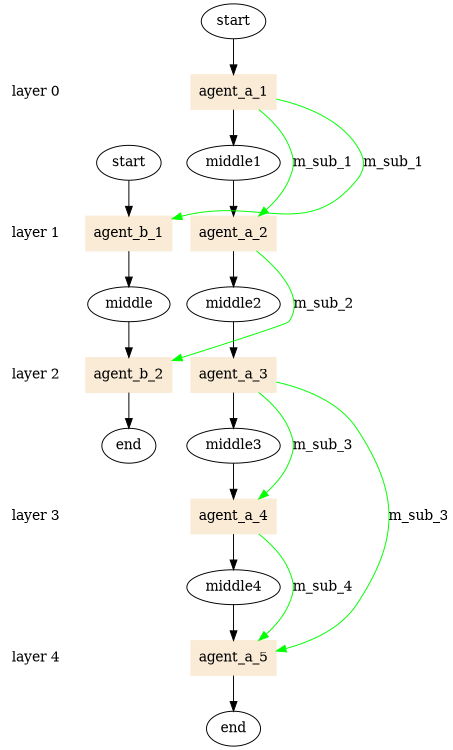 digraph state_graph {
	rankdir=TB;
	size="8,5;"
	layer_0 [shape=plaintext, label="layer 0"];
	layer_1 [shape=plaintext, label="layer 1"];
	layer_0 -> layer_1 [style=invis];
	layer_2 [shape=plaintext, label="layer 2"];
	layer_1 -> layer_2 [style=invis];
	layer_3 [shape=plaintext, label="layer 3"];
	layer_2 -> layer_3 [style=invis];
	layer_4 [shape=plaintext, label="layer 4"];
	layer_3 -> layer_4 [style=invis];
	
	/* States */
	agent_a_end [label = "end"]
	agent_a_middle4 [label = "middle4"]
	agent_a_middle3 [label = "middle3"]
	agent_a_middle2 [label = "middle2"]
	agent_a_middle1 [label = "middle1"]
	agent_a_start [label = "start"]
	agent_b_end [label = "end"]
	agent_b_middle [label = "middle"]
	agent_b_start [label = "start"]
	agent_a_agent_a_1_start_middle1 [label = "agent_a_1", shape = box,style=filled,color=antiquewhite];
	agent_a_agent_a_2_middle1_middle2 [label = "agent_a_2", shape = box,style=filled,color=antiquewhite];
	agent_a_agent_a_3_middle2_middle3 [label = "agent_a_3", shape = box,style=filled,color=antiquewhite];
	agent_a_agent_a_4_middle3_middle4 [label = "agent_a_4", shape = box,style=filled,color=antiquewhite];
	agent_a_agent_a_5_middle4_end [label = "agent_a_5", shape = box,style=filled,color=antiquewhite];
	agent_b_agent_b_1_start_middle [label = "agent_b_1", shape = box,style=filled,color=antiquewhite];
	agent_b_agent_b_2_middle_end [label = "agent_b_2", shape = box,style=filled,color=antiquewhite];
	
	/* Transitions */
	agent_a_start -> agent_a_agent_a_1_start_middle1;
	agent_a_agent_a_1_start_middle1 -> agent_a_middle1;
	agent_a_middle1 -> agent_a_agent_a_2_middle1_middle2;
	agent_a_agent_a_2_middle1_middle2 -> agent_a_middle2;
	agent_a_middle2 -> agent_a_agent_a_3_middle2_middle3;
	agent_a_agent_a_3_middle2_middle3 -> agent_a_middle3;
	agent_a_middle3 -> agent_a_agent_a_4_middle3_middle4;
	agent_a_agent_a_4_middle3_middle4 -> agent_a_middle4;
	agent_a_middle4 -> agent_a_agent_a_5_middle4_end;
	agent_a_agent_a_5_middle4_end -> agent_a_end;
	agent_b_start -> agent_b_agent_b_1_start_middle;
	agent_b_agent_b_1_start_middle -> agent_b_middle;
	agent_b_middle -> agent_b_agent_b_2_middle_end;
	agent_b_agent_b_2_middle_end -> agent_b_end;
	
	/* Communications */
	agent_a_agent_a_2_middle1_middle2 -> agent_b_agent_b_2_middle_end [ label = "m_sub_2" color="#00ff00" constraint=false];
	agent_a_agent_a_1_start_middle1 -> agent_b_agent_b_1_start_middle [ label = "m_sub_1" color="#00ff00" constraint=false];
	agent_a_agent_a_4_middle3_middle4 -> agent_a_agent_a_5_middle4_end [ label = "m_sub_4" color="#00ff00" constraint=false];
	agent_a_agent_a_3_middle2_middle3 -> agent_a_agent_a_5_middle4_end [ label = "m_sub_3" color="#00ff00" constraint=false];
	agent_a_agent_a_3_middle2_middle3 -> agent_a_agent_a_4_middle3_middle4 [ label = "m_sub_3" color="#00ff00" constraint=false];
	agent_a_agent_a_1_start_middle1 -> agent_a_agent_a_2_middle1_middle2 [ label = "m_sub_1" color="#00ff00" constraint=false];
	{ rank=same; layer_0;  agent_a_agent_a_1_start_middle1; }
	{ rank=same; layer_1;  agent_a_agent_a_2_middle1_middle2;  agent_b_agent_b_1_start_middle; }
	{ rank=same; layer_2;  agent_a_agent_a_3_middle2_middle3;  agent_b_agent_b_2_middle_end; }
	{ rank=same; layer_3;  agent_a_agent_a_4_middle3_middle4; }
	{ rank=same; layer_4;  agent_a_agent_a_5_middle4_end; }
}